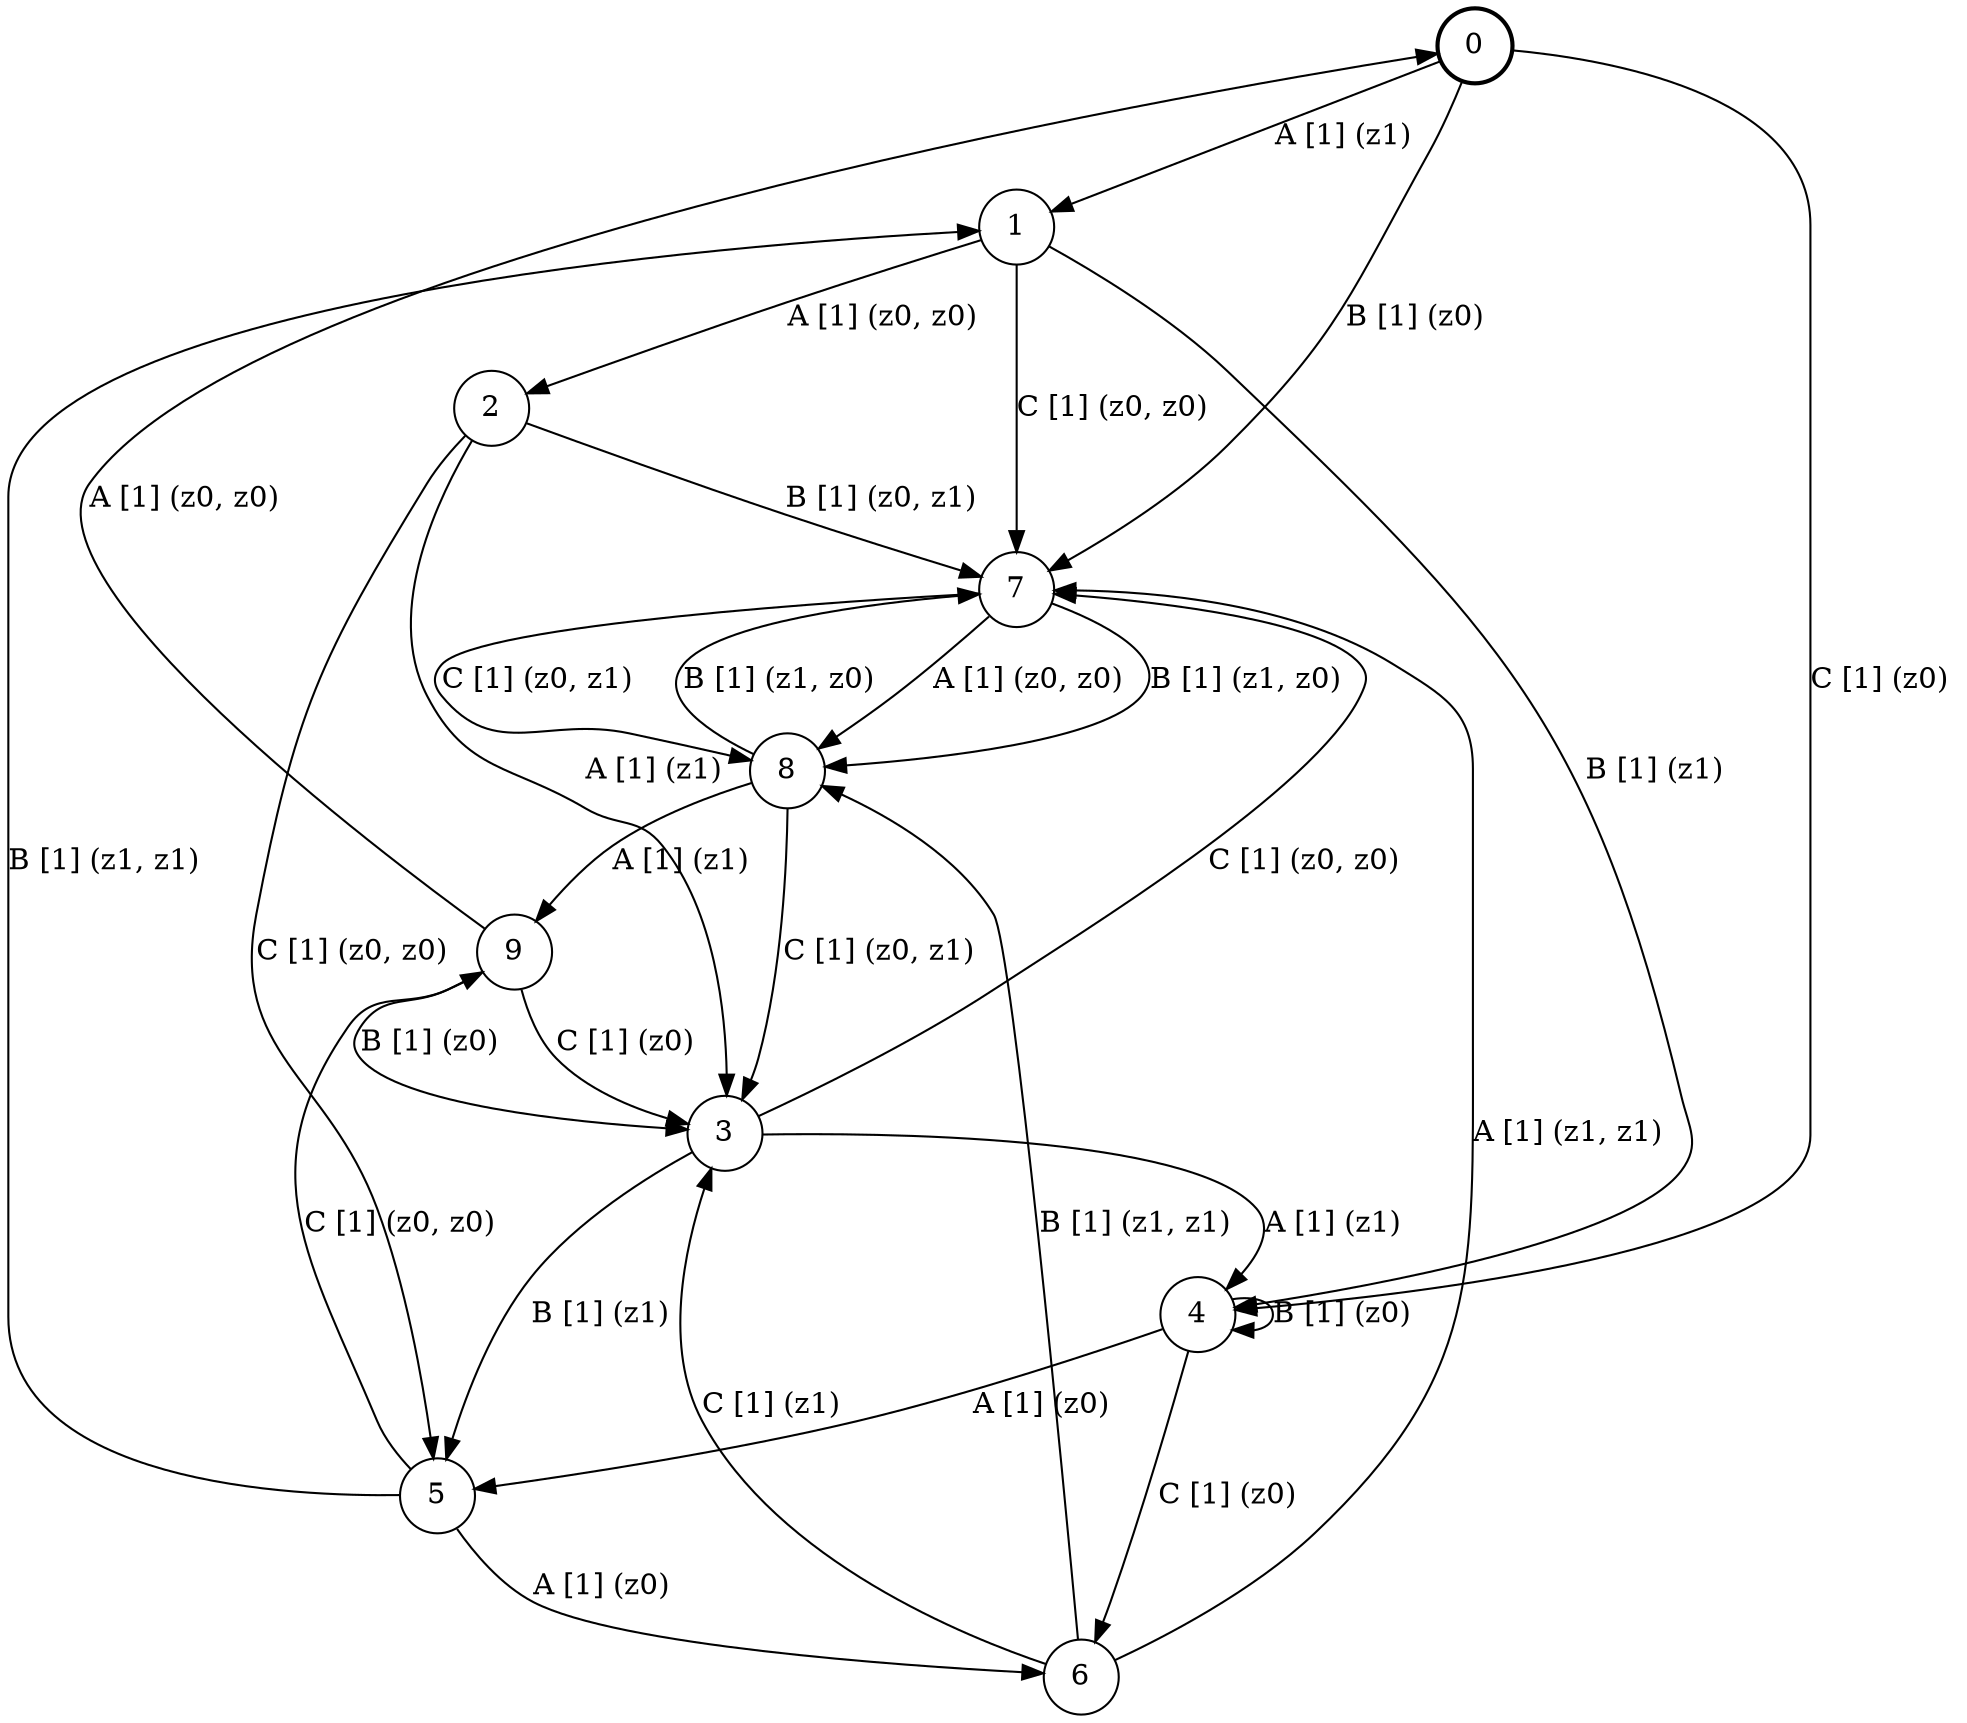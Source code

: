 # generated file, don't try to modify
# command: dot -Tpng <filename> > tree.png
digraph Automaton {
    node [shape = circle];
    0 [style = "bold"];
    0 -> 1 [label = "A [1] (z1) "];
    0 -> 7 [label = "B [1] (z0) "];
    0 -> 4 [label = "C [1] (z0) "];
    1 -> 2 [label = "A [1] (z0, z0) "];
    1 -> 4 [label = "B [1] (z1) "];
    1 -> 7 [label = "C [1] (z0, z0) "];
    2 -> 3 [label = "A [1] (z1) "];
    2 -> 7 [label = "B [1] (z0, z1) "];
    2 -> 5 [label = "C [1] (z0, z0) "];
    3 -> 4 [label = "A [1] (z1) "];
    3 -> 5 [label = "B [1] (z1) "];
    3 -> 7 [label = "C [1] (z0, z0) "];
    4 -> 5 [label = "A [1] (z0) "];
    4 -> 4 [label = "B [1] (z0) "];
    4 -> 6 [label = "C [1] (z0) "];
    5 -> 6 [label = "A [1] (z0) "];
    5 -> 1 [label = "B [1] (z1, z1) "];
    5 -> 9 [label = "C [1] (z0, z0) "];
    6 -> 7 [label = "A [1] (z1, z1) "];
    6 -> 8 [label = "B [1] (z1, z1) "];
    6 -> 3 [label = "C [1] (z1) "];
    7 -> 8 [label = "A [1] (z0, z0) "];
    7 -> 8 [label = "B [1] (z1, z0) "];
    7 -> 8 [label = "C [1] (z0, z1) "];
    8 -> 9 [label = "A [1] (z1) "];
    8 -> 7 [label = "B [1] (z1, z0) "];
    8 -> 3 [label = "C [1] (z0, z1) "];
    9 -> 0 [label = "A [1] (z0, z0) "];
    9 -> 3 [label = "B [1] (z0) "];
    9 -> 3 [label = "C [1] (z0) "];
}
